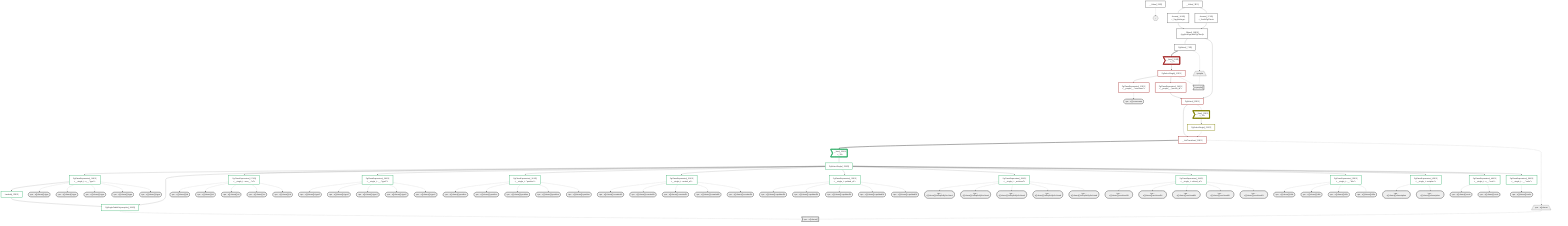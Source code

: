 graph TD
    classDef path fill:#eee,stroke:#000
    classDef plan fill:#fff,stroke-width:3px
    classDef itemplan fill:#fff,stroke-width:6px
    classDef sideeffectplan fill:#f00,stroke-width:6px

    %% subgraph fields
    P1{{"~"}}:::path
    P2[/">people"\]:::path
    P3>">people[]"]:::path
    P2 -.- P3
    P4([">pe…e[]>username"]):::path
    %% P3 -.-> P4
    P5[/">pe…e[]>items"\]:::path
    P6>">pe…e[]>items[]"]:::path
    P5 -.- P6
    P7([">pe…e[]>items[]>id"]):::path
    %% P6 -.-> P7
    P8([">pe…e[]>items[]>type"]):::path
    %% P6 -.-> P8
    P9([">pe…e[]>items[]>type2"]):::path
    %% P6 -.-> P9
    P10([">pe…e[]>items[]>position"]):::path
    %% P6 -.-> P10
    P11([">pe…e[]>items[]>createdAt"]):::path
    %% P6 -.-> P11
    P12([">pe…e[]>items[]>updatedAt"]):::path
    %% P6 -.-> P12
    P13([">pe…e[]>items[]>isExplicitlyArchived"]):::path
    %% P6 -.-> P13
    P14([">pe…e[]>items[]>archivedAt"]):::path
    %% P6 -.-> P14
    P15([">pe…e[]>items[]>title"]):::path
    %% P6 -.-> P15
    P16([">pe…e[]>items[]>id"]):::path
    %% P6 -.-> P16
    P17([">pe…e[]>items[]>type"]):::path
    %% P6 -.-> P17
    P18([">pe…e[]>items[]>type2"]):::path
    %% P6 -.-> P18
    P19([">pe…e[]>items[]>position"]):::path
    %% P6 -.-> P19
    P20([">pe…e[]>items[]>createdAt"]):::path
    %% P6 -.-> P20
    P21([">pe…e[]>items[]>updatedAt"]):::path
    %% P6 -.-> P21
    P22([">pe…e[]>items[]>isExplicitlyArchived"]):::path
    %% P6 -.-> P22
    P23([">pe…e[]>items[]>archivedAt"]):::path
    %% P6 -.-> P23
    P24([">pe…e[]>items[]>title"]):::path
    %% P6 -.-> P24
    P25([">pe…e[]>items[]>description"]):::path
    %% P6 -.-> P25
    P26([">pe…e[]>items[]>note"]):::path
    %% P6 -.-> P26
    P27([">pe…e[]>items[]>id"]):::path
    %% P6 -.-> P27
    P28([">pe…e[]>items[]>type"]):::path
    %% P6 -.-> P28
    P29([">pe…e[]>items[]>type2"]):::path
    %% P6 -.-> P29
    P30([">pe…e[]>items[]>position"]):::path
    %% P6 -.-> P30
    P31([">pe…e[]>items[]>createdAt"]):::path
    %% P6 -.-> P31
    P32([">pe…e[]>items[]>updatedAt"]):::path
    %% P6 -.-> P32
    P33([">pe…e[]>items[]>isExplicitlyArchived"]):::path
    %% P6 -.-> P33
    P34([">pe…e[]>items[]>archivedAt"]):::path
    %% P6 -.-> P34
    P35([">pe…e[]>items[]>title"]):::path
    %% P6 -.-> P35
    P36([">pe…e[]>items[]>color"]):::path
    %% P6 -.-> P36
    P37([">pe…e[]>items[]>id"]):::path
    %% P6 -.-> P37
    P38([">pe…e[]>items[]>type"]):::path
    %% P6 -.-> P38
    P39([">pe…e[]>items[]>type2"]):::path
    %% P6 -.-> P39
    P40([">pe…e[]>items[]>position"]):::path
    %% P6 -.-> P40
    P41([">pe…e[]>items[]>createdAt"]):::path
    %% P6 -.-> P41
    P42([">pe…e[]>items[]>updatedAt"]):::path
    %% P6 -.-> P42
    P43([">pe…e[]>items[]>isExplicitlyArchived"]):::path
    %% P6 -.-> P43
    P44([">pe…e[]>items[]>archivedAt"]):::path
    %% P6 -.-> P44
    P45([">pe…e[]>items[]>title"]):::path
    %% P6 -.-> P45
    P46([">pe…e[]>items[]>id"]):::path
    %% P6 -.-> P46
    P47([">pe…e[]>items[]>type"]):::path
    %% P6 -.-> P47
    P48([">pe…e[]>items[]>type2"]):::path
    %% P6 -.-> P48
    P49([">pe…e[]>items[]>position"]):::path
    %% P6 -.-> P49
    P50([">pe…e[]>items[]>createdAt"]):::path
    %% P6 -.-> P50
    P51([">pe…e[]>items[]>updatedAt"]):::path
    %% P6 -.-> P51
    P52([">pe…e[]>items[]>isExplicitlyArchived"]):::path
    %% P6 -.-> P52
    P53([">pe…e[]>items[]>archivedAt"]):::path
    %% P6 -.-> P53
    P54([">pe…e[]>items[]>description"]):::path
    %% P6 -.-> P54
    P55([">pe…e[]>items[]>note"]):::path
    %% P6 -.-> P55
    %% P3 -.-> P5
    %% P1 -.-> P2
    %% end

    %% define plans
    __Value_3["__Value[_3∈0]<br /><context>"]:::plan
    __Value_5["__Value[_5∈0]<br /><rootValue>"]:::plan
    PgSelect_7["PgSelect[_7∈0]<br /><people>"]:::plan
    __Item_11>"__Item[_11∈1]<br /><_7>"]:::itemplan
    PgSelectSingle_12["PgSelectSingle[_12∈1]<br /><people>"]:::plan
    PgClassExpression_13["PgClassExpression[_13∈1]<br /><__people__.#quot;username#quot;>"]:::plan
    PgClassExpression_14["PgClassExpression[_14∈1]<br /><__people__.#quot;person_id#quot;>"]:::plan
    PgSelect_15["PgSelect[_15∈1]<br /><single_table_items>"]:::plan
    Access_16["Access[_16∈0]<br /><_3.pgSettings>"]:::plan
    Access_17["Access[_17∈0]<br /><_3.withPgClient>"]:::plan
    Object_18["Object[_18∈0]<br /><{pgSettings,withPgClient}>"]:::plan
    __ListTransform_19["__ListTransform[_19∈1]<br /><each:_15>"]:::plan
    __Item_20>"__Item[_20∈2]<br /><_15>"]:::itemplan
    PgSelectSingle_21["PgSelectSingle[_21∈2]<br /><single_table_items>"]:::plan
    __Item_22>"__Item[_22∈3]<br /><_19>"]:::itemplan
    PgSelectSingle_23["PgSelectSingle[_23∈3]<br /><single_table_items>"]:::plan
    PgClassExpression_24["PgClassExpression[_24∈3]<br /><__single_t...s__.#quot;type#quot;>"]:::plan
    Lambda_25["Lambda[_25∈3]"]:::plan
    PgSingleTablePolymorphic_26["PgSingleTablePolymorphic[_26∈3]"]:::plan
    PgClassExpression_27["PgClassExpression[_27∈3]<br /><__single_t...ems__.#quot;id#quot;>"]:::plan
    PgClassExpression_29["PgClassExpression[_29∈3]<br /><__single_t...__.#quot;type2#quot;>"]:::plan
    PgClassExpression_30["PgClassExpression[_30∈3]<br /><__single_t...#quot;position#quot;>"]:::plan
    PgClassExpression_31["PgClassExpression[_31∈3]<br /><__single_t...reated_at#quot;>"]:::plan
    PgClassExpression_32["PgClassExpression[_32∈3]<br /><__single_t...pdated_at#quot;>"]:::plan
    PgClassExpression_33["PgClassExpression[_33∈3]<br /><__single_t..._archived#quot;>"]:::plan
    PgClassExpression_34["PgClassExpression[_34∈3]<br /><__single_t...chived_at#quot;>"]:::plan
    PgClassExpression_35["PgClassExpression[_35∈3]<br /><__single_t...__.#quot;title#quot;>"]:::plan
    PgClassExpression_45["PgClassExpression[_45∈3]<br /><__single_t...scription#quot;>"]:::plan
    PgClassExpression_46["PgClassExpression[_46∈3]<br /><__single_t...s__.#quot;note#quot;>"]:::plan
    PgClassExpression_56["PgClassExpression[_56∈3]<br /><__single_t...__.#quot;color#quot;>"]:::plan

    %% plan dependencies
    Object_18 --> PgSelect_7
    PgSelect_7 ==> __Item_11
    __Item_11 --> PgSelectSingle_12
    PgSelectSingle_12 --> PgClassExpression_13
    PgSelectSingle_12 --> PgClassExpression_14
    Object_18 --> PgSelect_15
    PgClassExpression_14 --> PgSelect_15
    __Value_3 --> Access_16
    __Value_3 --> Access_17
    Access_16 --> Object_18
    Access_17 --> Object_18
    PgSelect_15 --> __ListTransform_19
    PgSelectSingle_21 -.-> __ListTransform_19
    PgSelect_15 -.-> __Item_20
    __Item_20 --> PgSelectSingle_21
    __ListTransform_19 ==> __Item_22
    __Item_22 --> PgSelectSingle_23
    PgSelectSingle_23 --> PgClassExpression_24
    PgClassExpression_24 --> Lambda_25
    Lambda_25 --> PgSingleTablePolymorphic_26
    PgSelectSingle_23 --> PgSingleTablePolymorphic_26
    PgSelectSingle_23 --> PgClassExpression_27
    PgSelectSingle_23 --> PgClassExpression_29
    PgSelectSingle_23 --> PgClassExpression_30
    PgSelectSingle_23 --> PgClassExpression_31
    PgSelectSingle_23 --> PgClassExpression_32
    PgSelectSingle_23 --> PgClassExpression_33
    PgSelectSingle_23 --> PgClassExpression_34
    PgSelectSingle_23 --> PgClassExpression_35
    PgSelectSingle_23 --> PgClassExpression_45
    PgSelectSingle_23 --> PgClassExpression_46
    PgSelectSingle_23 --> PgClassExpression_56

    %% plan-to-path relationships
    __Value_5 -.-> P1
    PgSelect_7 -.-> P2
    PgSelectSingle_12 -.-> P3
    PgClassExpression_13 -.-> P4
    __ListTransform_19 -.-> P5
    PgSingleTablePolymorphic_26 -.-> P6
    PgClassExpression_27 -.-> P7
    PgClassExpression_24 -.-> P8
    PgClassExpression_29 -.-> P9
    PgClassExpression_30 -.-> P10
    PgClassExpression_31 -.-> P11
    PgClassExpression_32 -.-> P12
    PgClassExpression_33 -.-> P13
    PgClassExpression_34 -.-> P14
    PgClassExpression_35 -.-> P15
    PgClassExpression_27 -.-> P16
    PgClassExpression_24 -.-> P17
    PgClassExpression_29 -.-> P18
    PgClassExpression_30 -.-> P19
    PgClassExpression_31 -.-> P20
    PgClassExpression_32 -.-> P21
    PgClassExpression_33 -.-> P22
    PgClassExpression_34 -.-> P23
    PgClassExpression_35 -.-> P24
    PgClassExpression_45 -.-> P25
    PgClassExpression_46 -.-> P26
    PgClassExpression_27 -.-> P27
    PgClassExpression_24 -.-> P28
    PgClassExpression_29 -.-> P29
    PgClassExpression_30 -.-> P30
    PgClassExpression_31 -.-> P31
    PgClassExpression_32 -.-> P32
    PgClassExpression_33 -.-> P33
    PgClassExpression_34 -.-> P34
    PgClassExpression_35 -.-> P35
    PgClassExpression_56 -.-> P36
    PgClassExpression_27 -.-> P37
    PgClassExpression_24 -.-> P38
    PgClassExpression_29 -.-> P39
    PgClassExpression_30 -.-> P40
    PgClassExpression_31 -.-> P41
    PgClassExpression_32 -.-> P42
    PgClassExpression_33 -.-> P43
    PgClassExpression_34 -.-> P44
    PgClassExpression_35 -.-> P45
    PgClassExpression_27 -.-> P46
    PgClassExpression_24 -.-> P47
    PgClassExpression_29 -.-> P48
    PgClassExpression_30 -.-> P49
    PgClassExpression_31 -.-> P50
    PgClassExpression_32 -.-> P51
    PgClassExpression_33 -.-> P52
    PgClassExpression_34 -.-> P53
    PgClassExpression_45 -.-> P54
    PgClassExpression_46 -.-> P55

    %% allocate buckets
    classDef bucket0 stroke:#696969
    class __Value_3,__Value_5,PgSelect_7,Access_16,Access_17,Object_18 bucket0
    classDef bucket1 stroke:#a52a2a
    class __Item_11,PgSelectSingle_12,PgClassExpression_13,PgClassExpression_14,PgSelect_15,__ListTransform_19 bucket1
    classDef bucket2 stroke:#808000
    class __Item_20,PgSelectSingle_21 bucket2
    classDef bucket3 stroke:#3cb371
    class __Item_22,PgSelectSingle_23,PgClassExpression_24,Lambda_25,PgSingleTablePolymorphic_26,PgClassExpression_27,PgClassExpression_29,PgClassExpression_30,PgClassExpression_31,PgClassExpression_32,PgClassExpression_33,PgClassExpression_34,PgClassExpression_35,PgClassExpression_45,PgClassExpression_46,PgClassExpression_56 bucket3